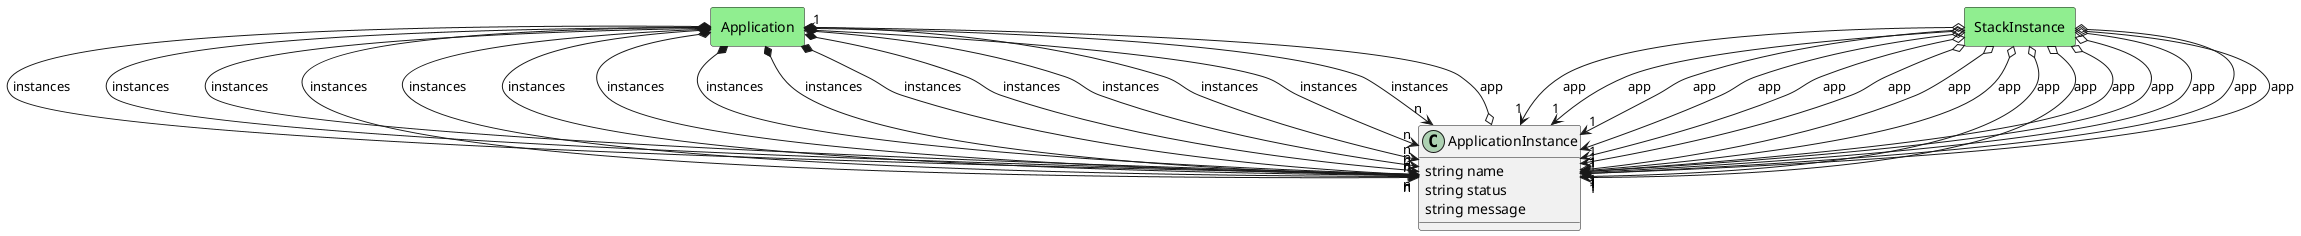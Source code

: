 @startuml

class "ApplicationInstance" as Model {
 string name
 string status
 string message

 
}

rectangle "Application" as Application #lightblue {
}

Model o--> "1" Application : app




    rectangle "Application" as Application #lightgreen {
    }
    
        Application   *--> "n" Model : "instances"
    
    rectangle "StackInstance" as StackInstance #lightgreen {
    }
    
        StackInstance   o--> "1" Model : "app"
    
    rectangle "Application" as Application #lightgreen {
    }
    
        Application   *--> "n" Model : "instances"
    
    rectangle "StackInstance" as StackInstance #lightgreen {
    }
    
        StackInstance   o--> "1" Model : "app"
    
    rectangle "Application" as Application #lightgreen {
    }
    
        Application   *--> "n" Model : "instances"
    
    rectangle "StackInstance" as StackInstance #lightgreen {
    }
    
        StackInstance   o--> "1" Model : "app"
    
    rectangle "Application" as Application #lightgreen {
    }
    
        Application   *--> "n" Model : "instances"
    
    rectangle "StackInstance" as StackInstance #lightgreen {
    }
    
        StackInstance   o--> "1" Model : "app"
    
    rectangle "Application" as Application #lightgreen {
    }
    
        Application   *--> "n" Model : "instances"
    
    rectangle "StackInstance" as StackInstance #lightgreen {
    }
    
        StackInstance   o--> "1" Model : "app"
    
    rectangle "Application" as Application #lightgreen {
    }
    
        Application   *--> "n" Model : "instances"
    
    rectangle "StackInstance" as StackInstance #lightgreen {
    }
    
        StackInstance   o--> "1" Model : "app"
    
    rectangle "Application" as Application #lightgreen {
    }
    
        Application   *--> "n" Model : "instances"
    
    rectangle "StackInstance" as StackInstance #lightgreen {
    }
    
        StackInstance   o--> "1" Model : "app"
    
    rectangle "Application" as Application #lightgreen {
    }
    
        Application   *--> "n" Model : "instances"
    
    rectangle "StackInstance" as StackInstance #lightgreen {
    }
    
        StackInstance   o--> "1" Model : "app"
    
    rectangle "Application" as Application #lightgreen {
    }
    
        Application   *--> "n" Model : "instances"
    
    rectangle "StackInstance" as StackInstance #lightgreen {
    }
    
        StackInstance   o--> "1" Model : "app"
    
    rectangle "Application" as Application #lightgreen {
    }
    
        Application   *--> "n" Model : "instances"
    
    rectangle "StackInstance" as StackInstance #lightgreen {
    }
    
        StackInstance   o--> "1" Model : "app"
    
    rectangle "Application" as Application #lightgreen {
    }
    
        Application   *--> "n" Model : "instances"
    
    rectangle "StackInstance" as StackInstance #lightgreen {
    }
    
        StackInstance   o--> "1" Model : "app"
    
    rectangle "Application" as Application #lightgreen {
    }
    
        Application   *--> "n" Model : "instances"
    
    rectangle "StackInstance" as StackInstance #lightgreen {
    }
    
        StackInstance   o--> "1" Model : "app"
    
    rectangle "Application" as Application #lightgreen {
    }
    
        Application   *--> "n" Model : "instances"
    
    rectangle "StackInstance" as StackInstance #lightgreen {
    }
    
        StackInstance   o--> "1" Model : "app"
    
    rectangle "Application" as Application #lightgreen {
    }
    
        Application   *--> "n" Model : "instances"
    
    rectangle "StackInstance" as StackInstance #lightgreen {
    }
    
        StackInstance   o--> "1" Model : "app"
    
    rectangle "Application" as Application #lightgreen {
    }
    
        Application   *--> "n" Model : "instances"
    
    rectangle "StackInstance" as StackInstance #lightgreen {
    }
    
        StackInstance   o--> "1" Model : "app"
    

@enduml

